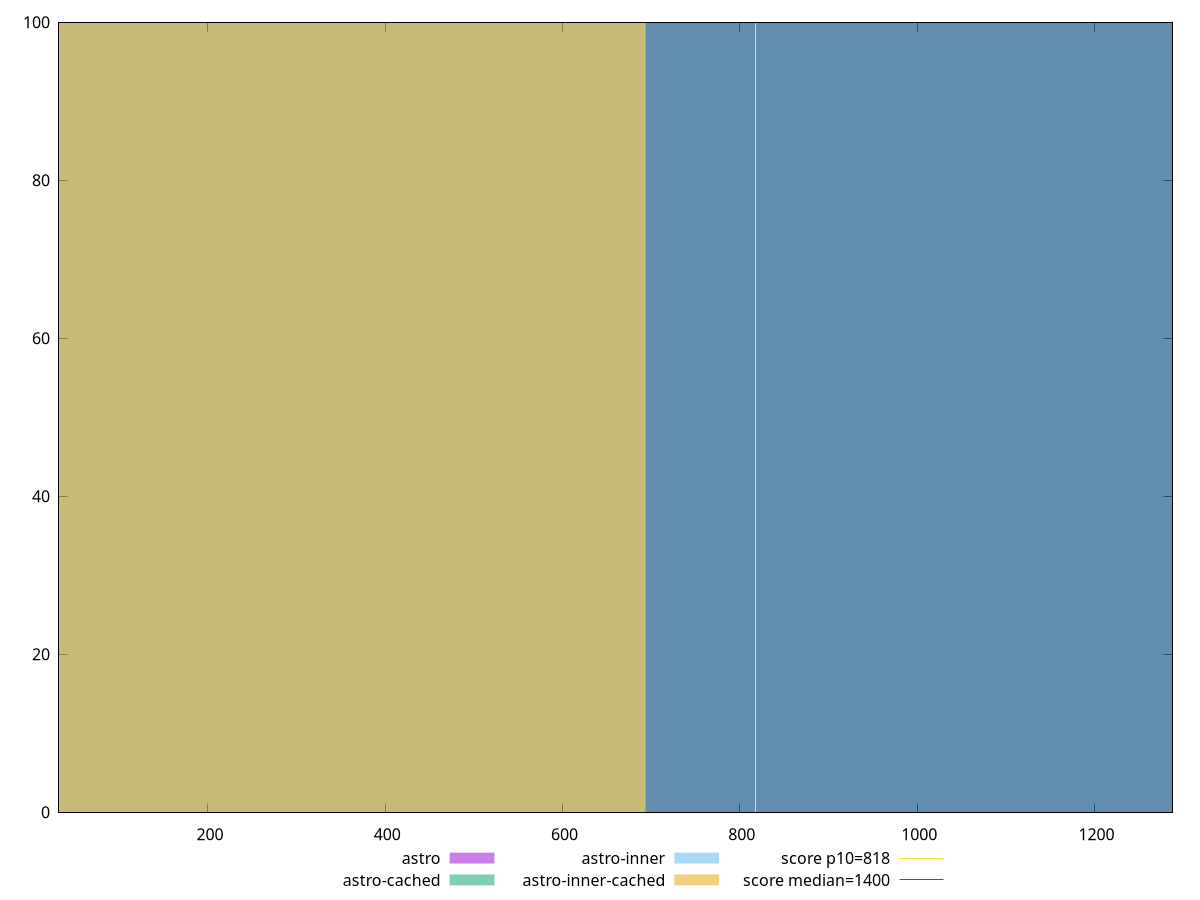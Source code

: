 reset

$astro <<EOF
1386.7375166376182 100
EOF

$astroCached <<EOF
1386.7375166376182 100
EOF

$astroInner <<EOF
0 100
EOF

$astroInnerCached <<EOF
0 100
EOF

set key outside below
set boxwidth 1386.7375166376182
set xrange [32:1288]
set yrange [0:100]
set trange [0:100]
set style fill transparent solid 0.5 noborder

set parametric
set terminal svg size 640, 520 enhanced background rgb 'white'
set output "reports/report_00033_2021-03-01T14-23-16.841Z/dom-size/comparison/histogram/all_raw.svg"

plot $astro title "astro" with boxes, \
     $astroCached title "astro-cached" with boxes, \
     $astroInner title "astro-inner" with boxes, \
     $astroInnerCached title "astro-inner-cached" with boxes, \
     818,t title "score p10=818", \
     1400,t title "score median=1400"

reset
